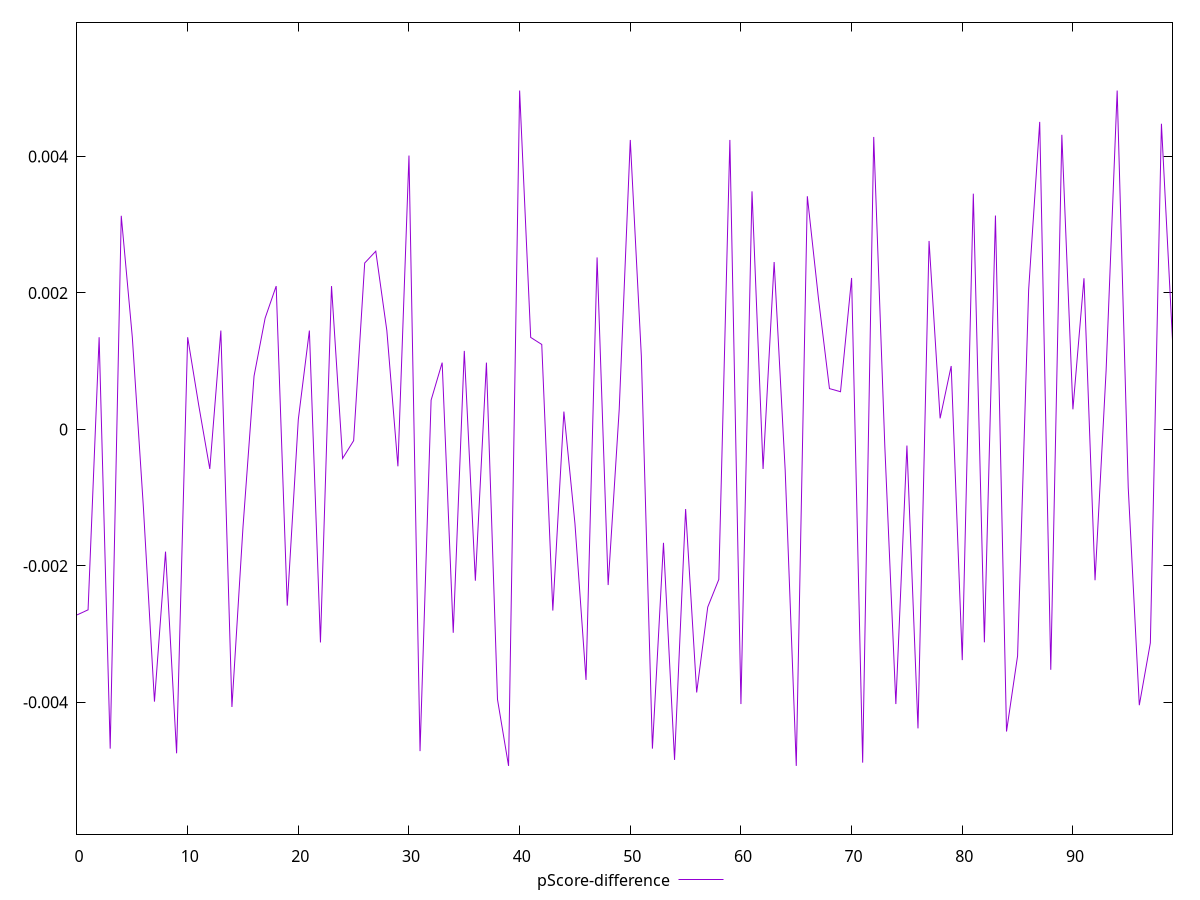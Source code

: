 reset

$pScoreDifference <<EOF
0 -0.002718703151478912
1 -0.0026441137641020542
2 0.001350355165768348
3 -0.00467818972752318
4 0.003130096715253161
5 0.0013478174433390888
6 -0.001143953723755052
7 -0.003989691079640506
8 -0.0017910025711583288
9 -0.004746306839658168
10 0.001350355165768903
11 0.0003547545562907206
12 -0.0005796812316780642
13 0.0014483922790536063
14 -0.004067957509687886
15 -0.001433374679666477
16 0.000781526852782849
17 0.001629992621687365
18 0.0021001998375601016
19 -0.0025828681533530407
20 0.00014554672919198097
21 0.0014483922790536063
22 -0.003122283696856909
23 0.0021001998375601016
24 -0.0004257987369905708
25 -0.00016488261152494688
26 0.0024383929002616267
27 0.002611088044402271
28 0.0014483922790536063
29 -0.0005407548530417111
30 0.004013128194733574
31 -0.004714717314715643
32 0.0004281899916738774
33 0.00097818843290029
34 -0.00298028791247798
35 0.0011505099701635269
36 -0.002217351212533844
37 0.00097818843290029
38 -0.003957584139982373
39 -0.004931016039497846
40 0.0049655318718396235
41 0.0013478174433390888
42 0.001244572934327337
43 -0.0026548799065201634
44 0.0002609878135692023
45 -0.00138021648247022
46 -0.0036713729329444222
47 0.0025197073059409214
48 -0.0022808946498789062
49 0.0002939165114822784
50 0.004241686497182984
51 0.001073928048188122
52 -0.004678189727522625
53 -0.001662577967905074
54 -0.004843381874879982
55 -0.0011671029425733108
56 -0.00385509120179664
57 -0.002603609903192028
58 -0.0021987929921545857
59 0.0042416864971815404
60 -0.004024892727161444
61 0.003487902184267533
62 -0.0005796812316780642
63 0.0024530054110163957
64 -0.0006036489201492676
65 -0.004931016039497402
66 0.00341660881275338
67 0.0019271236023383
68 0.000597637385303787
69 0.0005519182217758878
70 0.0022186654665254726
71 -0.004883752116671913
72 0.004285432999556388
73 -0.00023717498746442245
74 -0.004024892727161444
75 -0.00023717498746442245
76 -0.0043815186567381925
77 0.002761261965375114
78 0.00016198206344386623
79 0.0009288401083517028
80 -0.0033810011804241147
81 0.003453942093399359
82 -0.0031207110104249647
83 0.0031334752316973663
84 -0.004427345759982382
85 -0.0033192884265957068
86 0.0020446319483952147
87 0.004506073982486369
88 -0.003522704316673342
89 0.004317077026909061
90 0.0002939165114822784
91 0.002214890280665155
92 -0.0022102095443190806
93 0.0008605299795431676
94 0.004965531871838791
95 -0.0008523913761047941
96 -0.004041646361884588
97 -0.0031282301288395598
98 0.0044784697509384075
99 0.0013062388848701229
EOF

set key outside below
set xrange [0:99]
set yrange [-0.005931016039497846:0.0059655318718396235]
set trange [-0.005931016039497846:0.0059655318718396235]
set terminal svg size 640, 500 enhanced background rgb 'white'
set output "report_00017_2021-02-10T15-08-03.406Z/max-potential-fid/samples/pages/pScore-difference/values.svg"

plot $pScoreDifference title "pScore-difference" with line

reset
